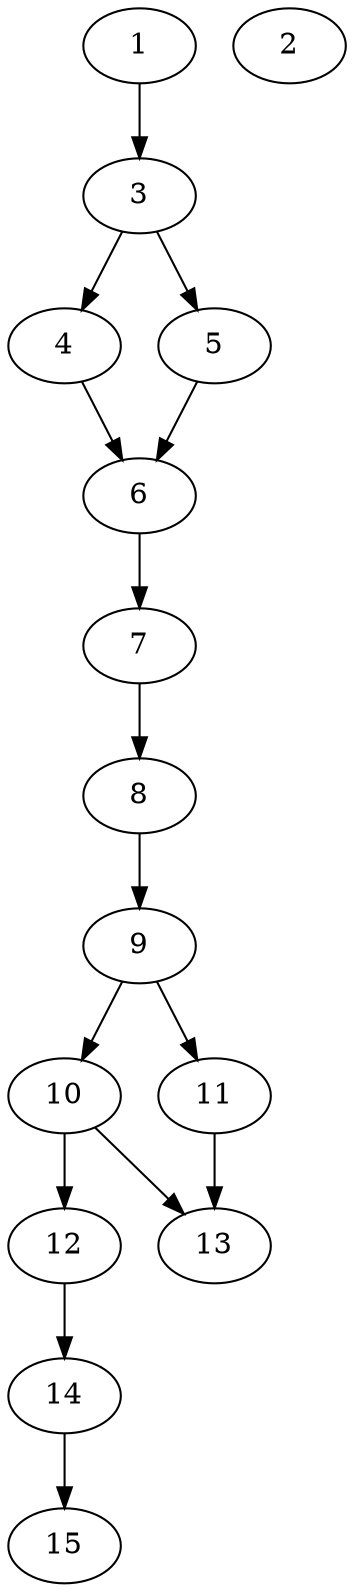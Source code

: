 // DAG automatically generated by daggen at Thu Oct  3 13:59:26 2019
// ./daggen --dot -n 15 --ccr 0.5 --fat 0.3 --regular 0.5 --density 0.7 --mindata 5242880 --maxdata 52428800 
digraph G {
  1 [size="81244160", alpha="0.15", expect_size="40622080"] 
  1 -> 3 [size ="40622080"]
  2 [size="41072640", alpha="0.08", expect_size="20536320"] 
  3 [size="61691904", alpha="0.11", expect_size="30845952"] 
  3 -> 4 [size ="30845952"]
  3 -> 5 [size ="30845952"]
  4 [size="34277376", alpha="0.16", expect_size="17138688"] 
  4 -> 6 [size ="17138688"]
  5 [size="29509632", alpha="0.16", expect_size="14754816"] 
  5 -> 6 [size ="14754816"]
  6 [size="28975104", alpha="0.10", expect_size="14487552"] 
  6 -> 7 [size ="14487552"]
  7 [size="49782784", alpha="0.07", expect_size="24891392"] 
  7 -> 8 [size ="24891392"]
  8 [size="95823872", alpha="0.09", expect_size="47911936"] 
  8 -> 9 [size ="47911936"]
  9 [size="38709248", alpha="0.16", expect_size="19354624"] 
  9 -> 10 [size ="19354624"]
  9 -> 11 [size ="19354624"]
  10 [size="89579520", alpha="0.04", expect_size="44789760"] 
  10 -> 12 [size ="44789760"]
  10 -> 13 [size ="44789760"]
  11 [size="43008000", alpha="0.02", expect_size="21504000"] 
  11 -> 13 [size ="21504000"]
  12 [size="19243008", alpha="0.20", expect_size="9621504"] 
  12 -> 14 [size ="9621504"]
  13 [size="57143296", alpha="0.02", expect_size="28571648"] 
  14 [size="16734208", alpha="0.09", expect_size="8367104"] 
  14 -> 15 [size ="8367104"]
  15 [size="90634240", alpha="0.16", expect_size="45317120"] 
}
